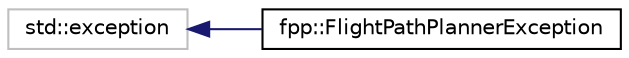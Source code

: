 digraph "Иерархия классов. Графический вид."
{
 // LATEX_PDF_SIZE
  edge [fontname="Helvetica",fontsize="10",labelfontname="Helvetica",labelfontsize="10"];
  node [fontname="Helvetica",fontsize="10",shape=record];
  rankdir="LR";
  Node1 [label="std::exception",height=0.2,width=0.4,color="grey75", fillcolor="white", style="filled",tooltip=" "];
  Node1 -> Node0 [dir="back",color="midnightblue",fontsize="10",style="solid",fontname="Helvetica"];
  Node0 [label="fpp::FlightPathPlannerException",height=0.2,width=0.4,color="black", fillcolor="white", style="filled",URL="$classfpp_1_1FlightPathPlannerException.html",tooltip="Класс исключений для обработки ошибок в FlightPathPlanner."];
}
